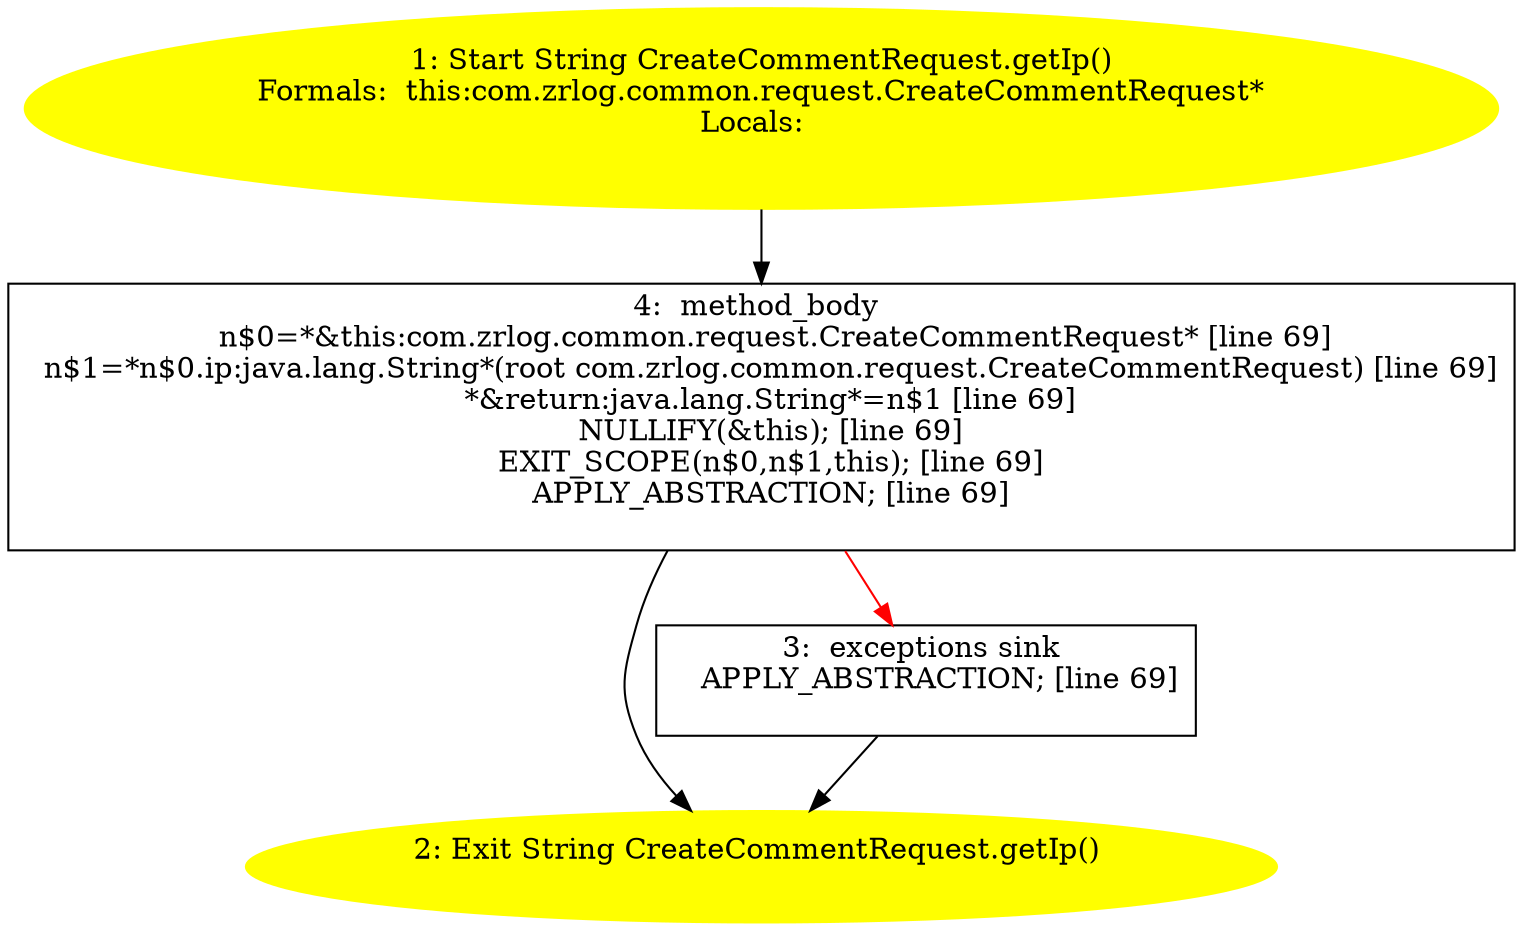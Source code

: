 /* @generated */
digraph cfg {
"com.zrlog.common.request.CreateCommentRequest.getIp():java.lang.String.ea935fb83b6aeddc5cea529e60e475da_1" [label="1: Start String CreateCommentRequest.getIp()\nFormals:  this:com.zrlog.common.request.CreateCommentRequest*\nLocals:  \n  " color=yellow style=filled]
	

	 "com.zrlog.common.request.CreateCommentRequest.getIp():java.lang.String.ea935fb83b6aeddc5cea529e60e475da_1" -> "com.zrlog.common.request.CreateCommentRequest.getIp():java.lang.String.ea935fb83b6aeddc5cea529e60e475da_4" ;
"com.zrlog.common.request.CreateCommentRequest.getIp():java.lang.String.ea935fb83b6aeddc5cea529e60e475da_2" [label="2: Exit String CreateCommentRequest.getIp() \n  " color=yellow style=filled]
	

"com.zrlog.common.request.CreateCommentRequest.getIp():java.lang.String.ea935fb83b6aeddc5cea529e60e475da_3" [label="3:  exceptions sink \n   APPLY_ABSTRACTION; [line 69]\n " shape="box"]
	

	 "com.zrlog.common.request.CreateCommentRequest.getIp():java.lang.String.ea935fb83b6aeddc5cea529e60e475da_3" -> "com.zrlog.common.request.CreateCommentRequest.getIp():java.lang.String.ea935fb83b6aeddc5cea529e60e475da_2" ;
"com.zrlog.common.request.CreateCommentRequest.getIp():java.lang.String.ea935fb83b6aeddc5cea529e60e475da_4" [label="4:  method_body \n   n$0=*&this:com.zrlog.common.request.CreateCommentRequest* [line 69]\n  n$1=*n$0.ip:java.lang.String*(root com.zrlog.common.request.CreateCommentRequest) [line 69]\n  *&return:java.lang.String*=n$1 [line 69]\n  NULLIFY(&this); [line 69]\n  EXIT_SCOPE(n$0,n$1,this); [line 69]\n  APPLY_ABSTRACTION; [line 69]\n " shape="box"]
	

	 "com.zrlog.common.request.CreateCommentRequest.getIp():java.lang.String.ea935fb83b6aeddc5cea529e60e475da_4" -> "com.zrlog.common.request.CreateCommentRequest.getIp():java.lang.String.ea935fb83b6aeddc5cea529e60e475da_2" ;
	 "com.zrlog.common.request.CreateCommentRequest.getIp():java.lang.String.ea935fb83b6aeddc5cea529e60e475da_4" -> "com.zrlog.common.request.CreateCommentRequest.getIp():java.lang.String.ea935fb83b6aeddc5cea529e60e475da_3" [color="red" ];
}
